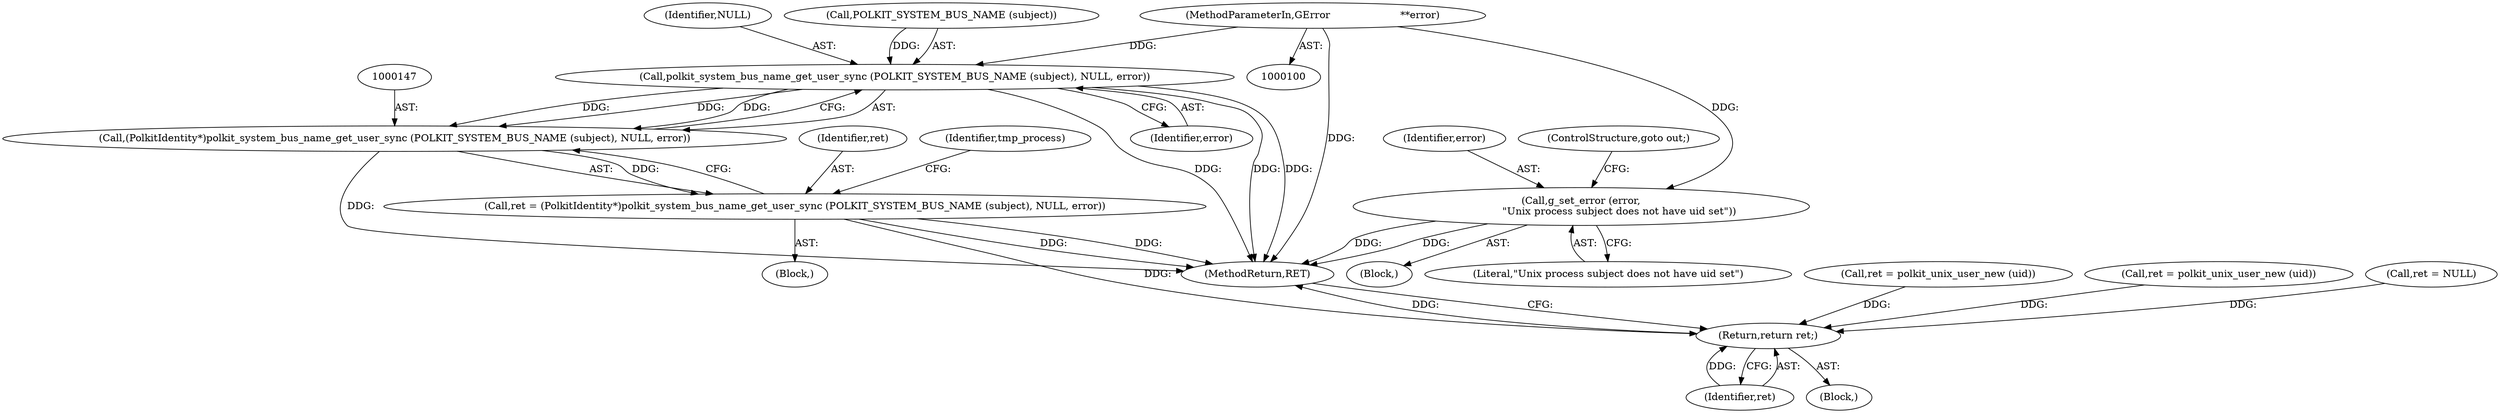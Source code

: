 digraph "0_polkit_bc7ffad53643a9c80231fc41f5582d6a8931c32c_1@pointer" {
"1000103" [label="(MethodParameterIn,GError                      **error)"];
"1000131" [label="(Call,g_set_error (error,\n                        \"Unix process subject does not have uid set\"))"];
"1000148" [label="(Call,polkit_system_bus_name_get_user_sync (POLKIT_SYSTEM_BUS_NAME (subject), NULL, error))"];
"1000146" [label="(Call,(PolkitIdentity*)polkit_system_bus_name_get_user_sync (POLKIT_SYSTEM_BUS_NAME (subject), NULL, error))"];
"1000144" [label="(Call,ret = (PolkitIdentity*)polkit_system_bus_name_get_user_sync (POLKIT_SYSTEM_BUS_NAME (subject), NULL, error))"];
"1000178" [label="(Return,return ret;)"];
"1000133" [label="(Literal,\"Unix process subject does not have uid set\")"];
"1000129" [label="(Block,)"];
"1000148" [label="(Call,polkit_system_bus_name_get_user_sync (POLKIT_SYSTEM_BUS_NAME (subject), NULL, error))"];
"1000187" [label="(MethodReturn,RET)"];
"1000179" [label="(Identifier,ret)"];
"1000103" [label="(MethodParameterIn,GError                      **error)"];
"1000145" [label="(Identifier,ret)"];
"1000151" [label="(Identifier,NULL)"];
"1000144" [label="(Call,ret = (PolkitIdentity*)polkit_system_bus_name_get_user_sync (POLKIT_SYSTEM_BUS_NAME (subject), NULL, error))"];
"1000152" [label="(Identifier,error)"];
"1000146" [label="(Call,(PolkitIdentity*)polkit_system_bus_name_get_user_sync (POLKIT_SYSTEM_BUS_NAME (subject), NULL, error))"];
"1000135" [label="(Call,ret = polkit_unix_user_new (uid))"];
"1000132" [label="(Identifier,error)"];
"1000149" [label="(Call,POLKIT_SYSTEM_BUS_NAME (subject))"];
"1000173" [label="(Call,ret = polkit_unix_user_new (uid))"];
"1000182" [label="(Identifier,tmp_process)"];
"1000131" [label="(Call,g_set_error (error,\n                        \"Unix process subject does not have uid set\"))"];
"1000178" [label="(Return,return ret;)"];
"1000107" [label="(Call,ret = NULL)"];
"1000157" [label="(Block,)"];
"1000134" [label="(ControlStructure,goto out;)"];
"1000143" [label="(Block,)"];
"1000103" -> "1000100"  [label="AST: "];
"1000103" -> "1000187"  [label="DDG: "];
"1000103" -> "1000131"  [label="DDG: "];
"1000103" -> "1000148"  [label="DDG: "];
"1000131" -> "1000129"  [label="AST: "];
"1000131" -> "1000133"  [label="CFG: "];
"1000132" -> "1000131"  [label="AST: "];
"1000133" -> "1000131"  [label="AST: "];
"1000134" -> "1000131"  [label="CFG: "];
"1000131" -> "1000187"  [label="DDG: "];
"1000131" -> "1000187"  [label="DDG: "];
"1000148" -> "1000146"  [label="AST: "];
"1000148" -> "1000152"  [label="CFG: "];
"1000149" -> "1000148"  [label="AST: "];
"1000151" -> "1000148"  [label="AST: "];
"1000152" -> "1000148"  [label="AST: "];
"1000146" -> "1000148"  [label="CFG: "];
"1000148" -> "1000187"  [label="DDG: "];
"1000148" -> "1000187"  [label="DDG: "];
"1000148" -> "1000187"  [label="DDG: "];
"1000148" -> "1000146"  [label="DDG: "];
"1000148" -> "1000146"  [label="DDG: "];
"1000148" -> "1000146"  [label="DDG: "];
"1000149" -> "1000148"  [label="DDG: "];
"1000146" -> "1000144"  [label="AST: "];
"1000147" -> "1000146"  [label="AST: "];
"1000144" -> "1000146"  [label="CFG: "];
"1000146" -> "1000187"  [label="DDG: "];
"1000146" -> "1000144"  [label="DDG: "];
"1000144" -> "1000143"  [label="AST: "];
"1000145" -> "1000144"  [label="AST: "];
"1000182" -> "1000144"  [label="CFG: "];
"1000144" -> "1000187"  [label="DDG: "];
"1000144" -> "1000187"  [label="DDG: "];
"1000144" -> "1000178"  [label="DDG: "];
"1000178" -> "1000157"  [label="AST: "];
"1000178" -> "1000179"  [label="CFG: "];
"1000179" -> "1000178"  [label="AST: "];
"1000187" -> "1000178"  [label="CFG: "];
"1000178" -> "1000187"  [label="DDG: "];
"1000179" -> "1000178"  [label="DDG: "];
"1000107" -> "1000178"  [label="DDG: "];
"1000173" -> "1000178"  [label="DDG: "];
"1000135" -> "1000178"  [label="DDG: "];
}
